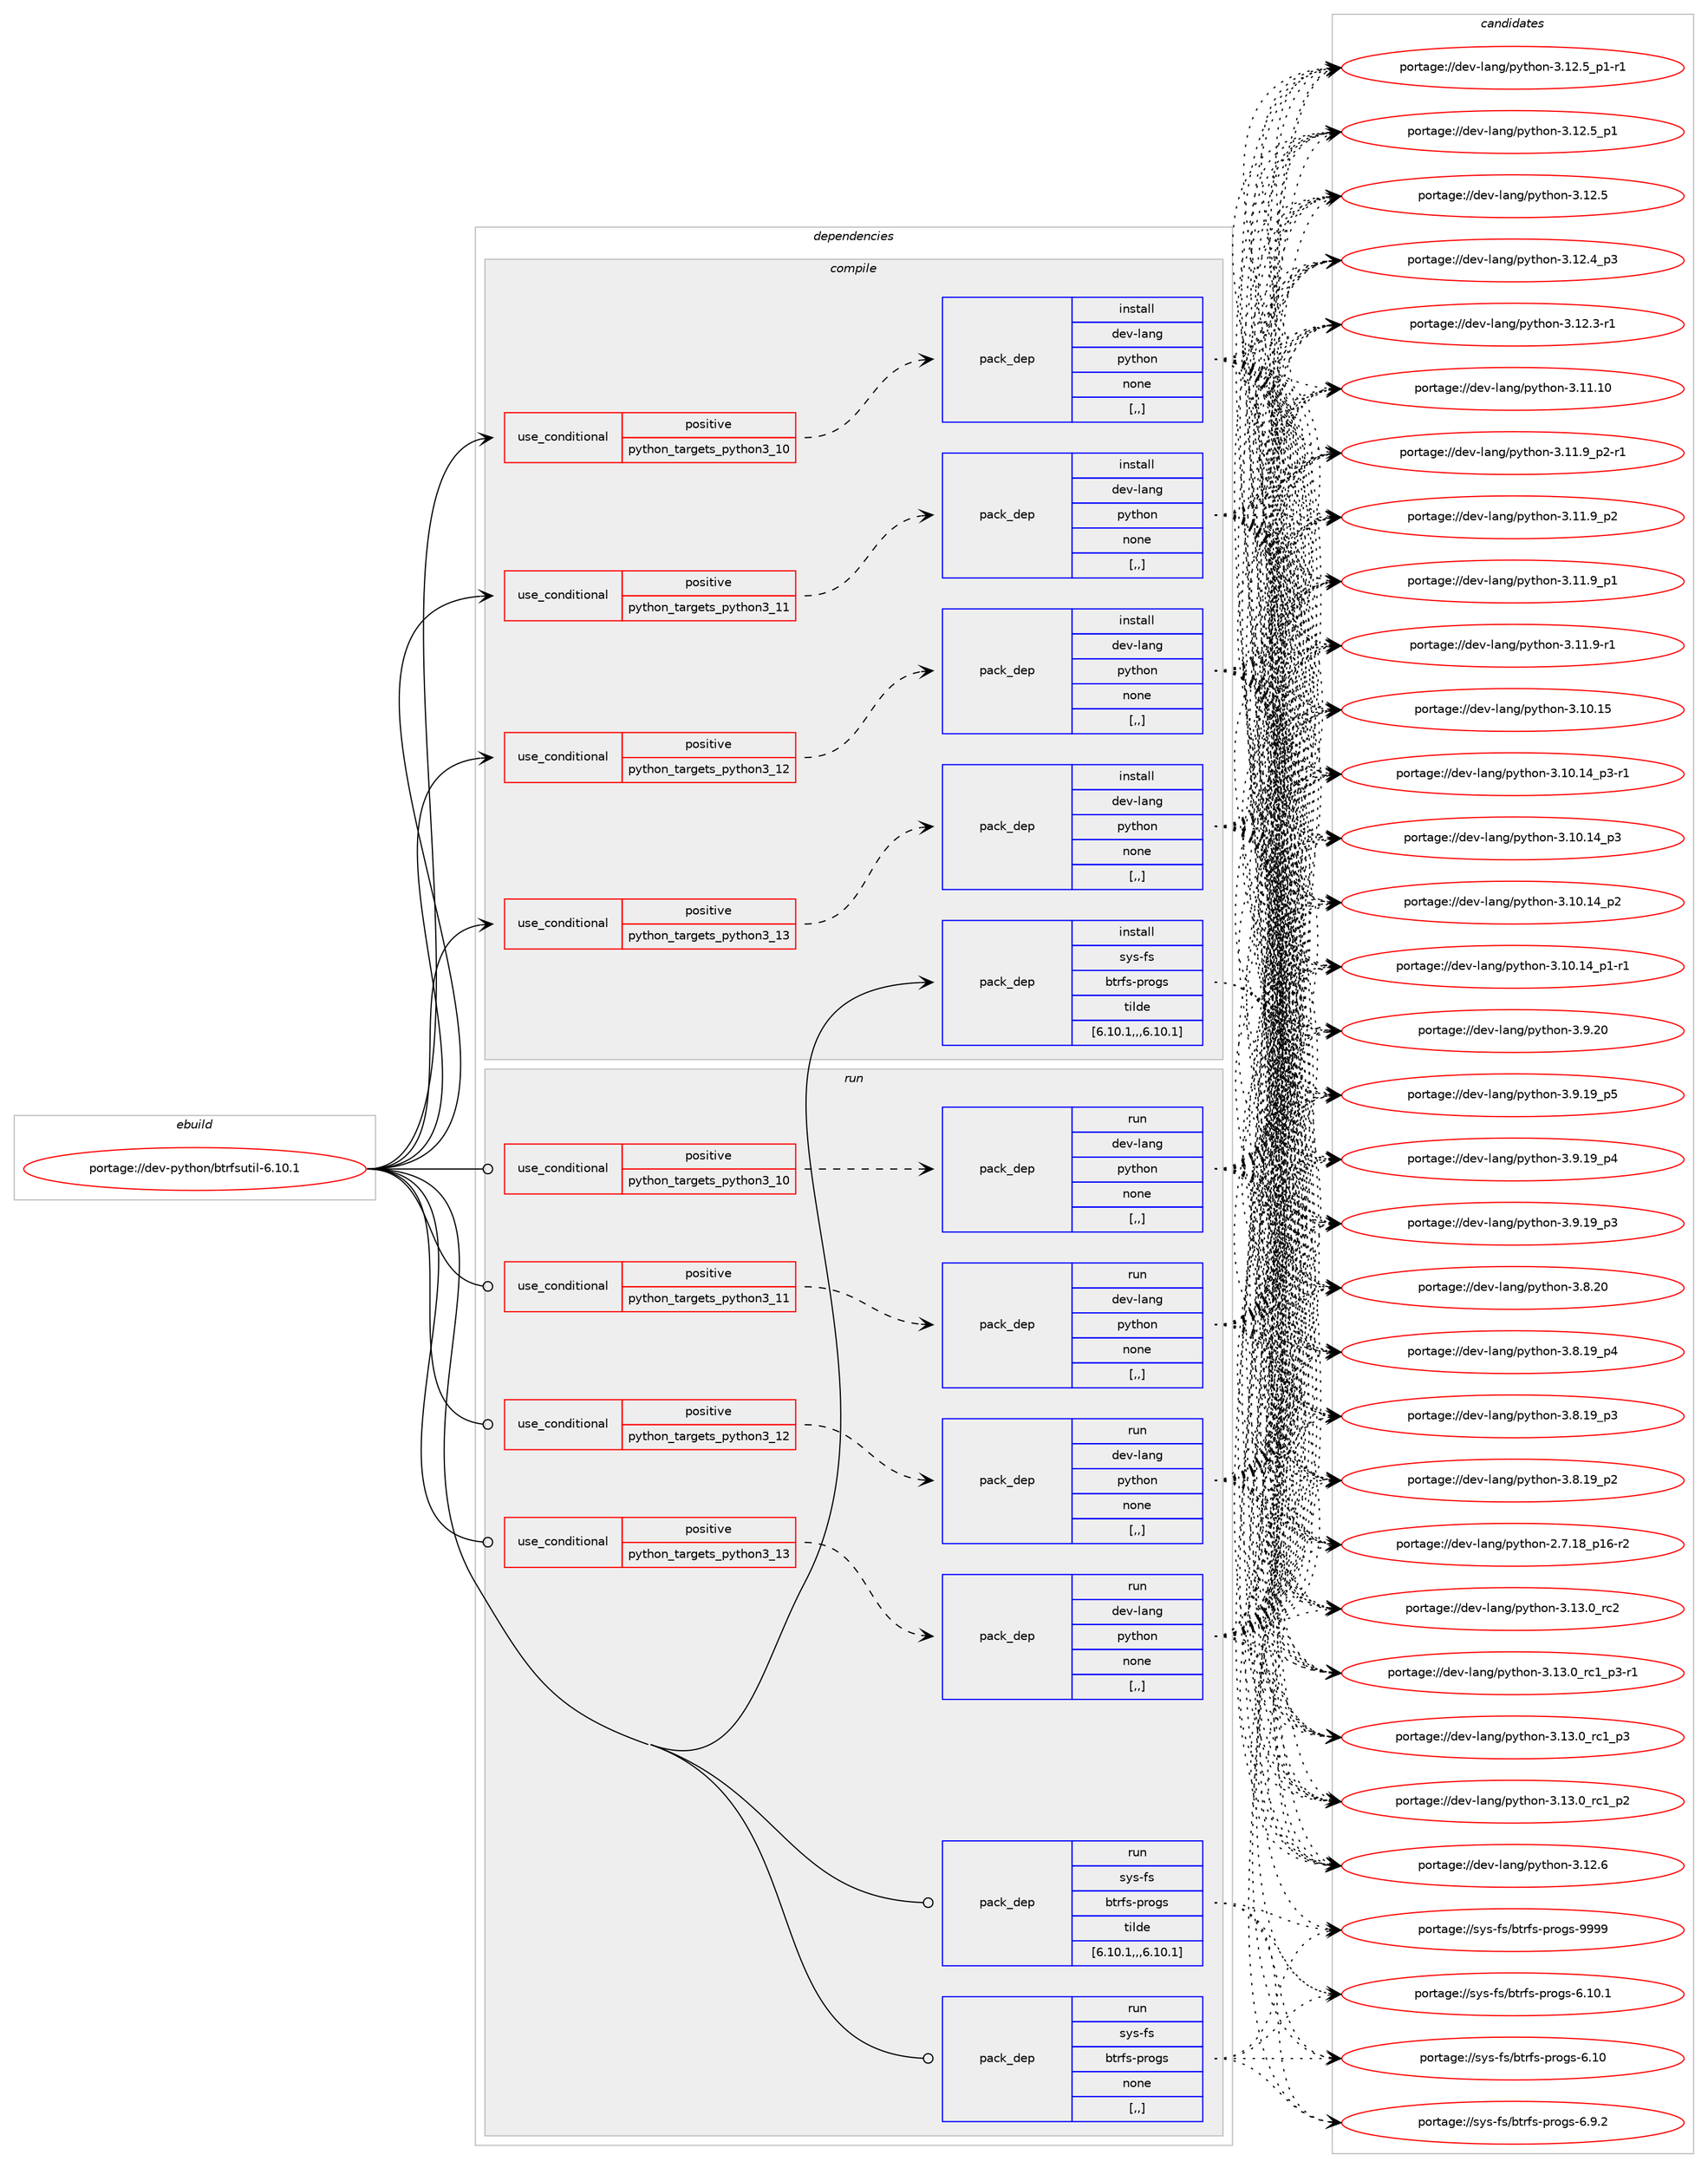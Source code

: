 digraph prolog {

# *************
# Graph options
# *************

newrank=true;
concentrate=true;
compound=true;
graph [rankdir=LR,fontname=Helvetica,fontsize=10,ranksep=1.5];#, ranksep=2.5, nodesep=0.2];
edge  [arrowhead=vee];
node  [fontname=Helvetica,fontsize=10];

# **********
# The ebuild
# **********

subgraph cluster_leftcol {
color=gray;
label=<<i>ebuild</i>>;
id [label="portage://dev-python/btrfsutil-6.10.1", color=red, width=4, href="../dev-python/btrfsutil-6.10.1.svg"];
}

# ****************
# The dependencies
# ****************

subgraph cluster_midcol {
color=gray;
label=<<i>dependencies</i>>;
subgraph cluster_compile {
fillcolor="#eeeeee";
style=filled;
label=<<i>compile</i>>;
subgraph cond161701 {
dependency637378 [label=<<TABLE BORDER="0" CELLBORDER="1" CELLSPACING="0" CELLPADDING="4"><TR><TD ROWSPAN="3" CELLPADDING="10">use_conditional</TD></TR><TR><TD>positive</TD></TR><TR><TD>python_targets_python3_10</TD></TR></TABLE>>, shape=none, color=red];
subgraph pack470860 {
dependency637379 [label=<<TABLE BORDER="0" CELLBORDER="1" CELLSPACING="0" CELLPADDING="4" WIDTH="220"><TR><TD ROWSPAN="6" CELLPADDING="30">pack_dep</TD></TR><TR><TD WIDTH="110">install</TD></TR><TR><TD>dev-lang</TD></TR><TR><TD>python</TD></TR><TR><TD>none</TD></TR><TR><TD>[,,]</TD></TR></TABLE>>, shape=none, color=blue];
}
dependency637378:e -> dependency637379:w [weight=20,style="dashed",arrowhead="vee"];
}
id:e -> dependency637378:w [weight=20,style="solid",arrowhead="vee"];
subgraph cond161702 {
dependency637380 [label=<<TABLE BORDER="0" CELLBORDER="1" CELLSPACING="0" CELLPADDING="4"><TR><TD ROWSPAN="3" CELLPADDING="10">use_conditional</TD></TR><TR><TD>positive</TD></TR><TR><TD>python_targets_python3_11</TD></TR></TABLE>>, shape=none, color=red];
subgraph pack470861 {
dependency637381 [label=<<TABLE BORDER="0" CELLBORDER="1" CELLSPACING="0" CELLPADDING="4" WIDTH="220"><TR><TD ROWSPAN="6" CELLPADDING="30">pack_dep</TD></TR><TR><TD WIDTH="110">install</TD></TR><TR><TD>dev-lang</TD></TR><TR><TD>python</TD></TR><TR><TD>none</TD></TR><TR><TD>[,,]</TD></TR></TABLE>>, shape=none, color=blue];
}
dependency637380:e -> dependency637381:w [weight=20,style="dashed",arrowhead="vee"];
}
id:e -> dependency637380:w [weight=20,style="solid",arrowhead="vee"];
subgraph cond161703 {
dependency637382 [label=<<TABLE BORDER="0" CELLBORDER="1" CELLSPACING="0" CELLPADDING="4"><TR><TD ROWSPAN="3" CELLPADDING="10">use_conditional</TD></TR><TR><TD>positive</TD></TR><TR><TD>python_targets_python3_12</TD></TR></TABLE>>, shape=none, color=red];
subgraph pack470862 {
dependency637383 [label=<<TABLE BORDER="0" CELLBORDER="1" CELLSPACING="0" CELLPADDING="4" WIDTH="220"><TR><TD ROWSPAN="6" CELLPADDING="30">pack_dep</TD></TR><TR><TD WIDTH="110">install</TD></TR><TR><TD>dev-lang</TD></TR><TR><TD>python</TD></TR><TR><TD>none</TD></TR><TR><TD>[,,]</TD></TR></TABLE>>, shape=none, color=blue];
}
dependency637382:e -> dependency637383:w [weight=20,style="dashed",arrowhead="vee"];
}
id:e -> dependency637382:w [weight=20,style="solid",arrowhead="vee"];
subgraph cond161704 {
dependency637384 [label=<<TABLE BORDER="0" CELLBORDER="1" CELLSPACING="0" CELLPADDING="4"><TR><TD ROWSPAN="3" CELLPADDING="10">use_conditional</TD></TR><TR><TD>positive</TD></TR><TR><TD>python_targets_python3_13</TD></TR></TABLE>>, shape=none, color=red];
subgraph pack470863 {
dependency637385 [label=<<TABLE BORDER="0" CELLBORDER="1" CELLSPACING="0" CELLPADDING="4" WIDTH="220"><TR><TD ROWSPAN="6" CELLPADDING="30">pack_dep</TD></TR><TR><TD WIDTH="110">install</TD></TR><TR><TD>dev-lang</TD></TR><TR><TD>python</TD></TR><TR><TD>none</TD></TR><TR><TD>[,,]</TD></TR></TABLE>>, shape=none, color=blue];
}
dependency637384:e -> dependency637385:w [weight=20,style="dashed",arrowhead="vee"];
}
id:e -> dependency637384:w [weight=20,style="solid",arrowhead="vee"];
subgraph pack470864 {
dependency637386 [label=<<TABLE BORDER="0" CELLBORDER="1" CELLSPACING="0" CELLPADDING="4" WIDTH="220"><TR><TD ROWSPAN="6" CELLPADDING="30">pack_dep</TD></TR><TR><TD WIDTH="110">install</TD></TR><TR><TD>sys-fs</TD></TR><TR><TD>btrfs-progs</TD></TR><TR><TD>tilde</TD></TR><TR><TD>[6.10.1,,,6.10.1]</TD></TR></TABLE>>, shape=none, color=blue];
}
id:e -> dependency637386:w [weight=20,style="solid",arrowhead="vee"];
}
subgraph cluster_compileandrun {
fillcolor="#eeeeee";
style=filled;
label=<<i>compile and run</i>>;
}
subgraph cluster_run {
fillcolor="#eeeeee";
style=filled;
label=<<i>run</i>>;
subgraph cond161705 {
dependency637387 [label=<<TABLE BORDER="0" CELLBORDER="1" CELLSPACING="0" CELLPADDING="4"><TR><TD ROWSPAN="3" CELLPADDING="10">use_conditional</TD></TR><TR><TD>positive</TD></TR><TR><TD>python_targets_python3_10</TD></TR></TABLE>>, shape=none, color=red];
subgraph pack470865 {
dependency637388 [label=<<TABLE BORDER="0" CELLBORDER="1" CELLSPACING="0" CELLPADDING="4" WIDTH="220"><TR><TD ROWSPAN="6" CELLPADDING="30">pack_dep</TD></TR><TR><TD WIDTH="110">run</TD></TR><TR><TD>dev-lang</TD></TR><TR><TD>python</TD></TR><TR><TD>none</TD></TR><TR><TD>[,,]</TD></TR></TABLE>>, shape=none, color=blue];
}
dependency637387:e -> dependency637388:w [weight=20,style="dashed",arrowhead="vee"];
}
id:e -> dependency637387:w [weight=20,style="solid",arrowhead="odot"];
subgraph cond161706 {
dependency637389 [label=<<TABLE BORDER="0" CELLBORDER="1" CELLSPACING="0" CELLPADDING="4"><TR><TD ROWSPAN="3" CELLPADDING="10">use_conditional</TD></TR><TR><TD>positive</TD></TR><TR><TD>python_targets_python3_11</TD></TR></TABLE>>, shape=none, color=red];
subgraph pack470866 {
dependency637390 [label=<<TABLE BORDER="0" CELLBORDER="1" CELLSPACING="0" CELLPADDING="4" WIDTH="220"><TR><TD ROWSPAN="6" CELLPADDING="30">pack_dep</TD></TR><TR><TD WIDTH="110">run</TD></TR><TR><TD>dev-lang</TD></TR><TR><TD>python</TD></TR><TR><TD>none</TD></TR><TR><TD>[,,]</TD></TR></TABLE>>, shape=none, color=blue];
}
dependency637389:e -> dependency637390:w [weight=20,style="dashed",arrowhead="vee"];
}
id:e -> dependency637389:w [weight=20,style="solid",arrowhead="odot"];
subgraph cond161707 {
dependency637391 [label=<<TABLE BORDER="0" CELLBORDER="1" CELLSPACING="0" CELLPADDING="4"><TR><TD ROWSPAN="3" CELLPADDING="10">use_conditional</TD></TR><TR><TD>positive</TD></TR><TR><TD>python_targets_python3_12</TD></TR></TABLE>>, shape=none, color=red];
subgraph pack470867 {
dependency637392 [label=<<TABLE BORDER="0" CELLBORDER="1" CELLSPACING="0" CELLPADDING="4" WIDTH="220"><TR><TD ROWSPAN="6" CELLPADDING="30">pack_dep</TD></TR><TR><TD WIDTH="110">run</TD></TR><TR><TD>dev-lang</TD></TR><TR><TD>python</TD></TR><TR><TD>none</TD></TR><TR><TD>[,,]</TD></TR></TABLE>>, shape=none, color=blue];
}
dependency637391:e -> dependency637392:w [weight=20,style="dashed",arrowhead="vee"];
}
id:e -> dependency637391:w [weight=20,style="solid",arrowhead="odot"];
subgraph cond161708 {
dependency637393 [label=<<TABLE BORDER="0" CELLBORDER="1" CELLSPACING="0" CELLPADDING="4"><TR><TD ROWSPAN="3" CELLPADDING="10">use_conditional</TD></TR><TR><TD>positive</TD></TR><TR><TD>python_targets_python3_13</TD></TR></TABLE>>, shape=none, color=red];
subgraph pack470868 {
dependency637394 [label=<<TABLE BORDER="0" CELLBORDER="1" CELLSPACING="0" CELLPADDING="4" WIDTH="220"><TR><TD ROWSPAN="6" CELLPADDING="30">pack_dep</TD></TR><TR><TD WIDTH="110">run</TD></TR><TR><TD>dev-lang</TD></TR><TR><TD>python</TD></TR><TR><TD>none</TD></TR><TR><TD>[,,]</TD></TR></TABLE>>, shape=none, color=blue];
}
dependency637393:e -> dependency637394:w [weight=20,style="dashed",arrowhead="vee"];
}
id:e -> dependency637393:w [weight=20,style="solid",arrowhead="odot"];
subgraph pack470869 {
dependency637395 [label=<<TABLE BORDER="0" CELLBORDER="1" CELLSPACING="0" CELLPADDING="4" WIDTH="220"><TR><TD ROWSPAN="6" CELLPADDING="30">pack_dep</TD></TR><TR><TD WIDTH="110">run</TD></TR><TR><TD>sys-fs</TD></TR><TR><TD>btrfs-progs</TD></TR><TR><TD>tilde</TD></TR><TR><TD>[6.10.1,,,6.10.1]</TD></TR></TABLE>>, shape=none, color=blue];
}
id:e -> dependency637395:w [weight=20,style="solid",arrowhead="odot"];
subgraph pack470870 {
dependency637396 [label=<<TABLE BORDER="0" CELLBORDER="1" CELLSPACING="0" CELLPADDING="4" WIDTH="220"><TR><TD ROWSPAN="6" CELLPADDING="30">pack_dep</TD></TR><TR><TD WIDTH="110">run</TD></TR><TR><TD>sys-fs</TD></TR><TR><TD>btrfs-progs</TD></TR><TR><TD>none</TD></TR><TR><TD>[,,]</TD></TR></TABLE>>, shape=none, color=blue];
}
id:e -> dependency637396:w [weight=20,style="solid",arrowhead="odot"];
}
}

# **************
# The candidates
# **************

subgraph cluster_choices {
rank=same;
color=gray;
label=<<i>candidates</i>>;

subgraph choice470860 {
color=black;
nodesep=1;
choice10010111845108971101034711212111610411111045514649514648951149950 [label="portage://dev-lang/python-3.13.0_rc2", color=red, width=4,href="../dev-lang/python-3.13.0_rc2.svg"];
choice1001011184510897110103471121211161041111104551464951464895114994995112514511449 [label="portage://dev-lang/python-3.13.0_rc1_p3-r1", color=red, width=4,href="../dev-lang/python-3.13.0_rc1_p3-r1.svg"];
choice100101118451089711010347112121116104111110455146495146489511499499511251 [label="portage://dev-lang/python-3.13.0_rc1_p3", color=red, width=4,href="../dev-lang/python-3.13.0_rc1_p3.svg"];
choice100101118451089711010347112121116104111110455146495146489511499499511250 [label="portage://dev-lang/python-3.13.0_rc1_p2", color=red, width=4,href="../dev-lang/python-3.13.0_rc1_p2.svg"];
choice10010111845108971101034711212111610411111045514649504654 [label="portage://dev-lang/python-3.12.6", color=red, width=4,href="../dev-lang/python-3.12.6.svg"];
choice1001011184510897110103471121211161041111104551464950465395112494511449 [label="portage://dev-lang/python-3.12.5_p1-r1", color=red, width=4,href="../dev-lang/python-3.12.5_p1-r1.svg"];
choice100101118451089711010347112121116104111110455146495046539511249 [label="portage://dev-lang/python-3.12.5_p1", color=red, width=4,href="../dev-lang/python-3.12.5_p1.svg"];
choice10010111845108971101034711212111610411111045514649504653 [label="portage://dev-lang/python-3.12.5", color=red, width=4,href="../dev-lang/python-3.12.5.svg"];
choice100101118451089711010347112121116104111110455146495046529511251 [label="portage://dev-lang/python-3.12.4_p3", color=red, width=4,href="../dev-lang/python-3.12.4_p3.svg"];
choice100101118451089711010347112121116104111110455146495046514511449 [label="portage://dev-lang/python-3.12.3-r1", color=red, width=4,href="../dev-lang/python-3.12.3-r1.svg"];
choice1001011184510897110103471121211161041111104551464949464948 [label="portage://dev-lang/python-3.11.10", color=red, width=4,href="../dev-lang/python-3.11.10.svg"];
choice1001011184510897110103471121211161041111104551464949465795112504511449 [label="portage://dev-lang/python-3.11.9_p2-r1", color=red, width=4,href="../dev-lang/python-3.11.9_p2-r1.svg"];
choice100101118451089711010347112121116104111110455146494946579511250 [label="portage://dev-lang/python-3.11.9_p2", color=red, width=4,href="../dev-lang/python-3.11.9_p2.svg"];
choice100101118451089711010347112121116104111110455146494946579511249 [label="portage://dev-lang/python-3.11.9_p1", color=red, width=4,href="../dev-lang/python-3.11.9_p1.svg"];
choice100101118451089711010347112121116104111110455146494946574511449 [label="portage://dev-lang/python-3.11.9-r1", color=red, width=4,href="../dev-lang/python-3.11.9-r1.svg"];
choice1001011184510897110103471121211161041111104551464948464953 [label="portage://dev-lang/python-3.10.15", color=red, width=4,href="../dev-lang/python-3.10.15.svg"];
choice100101118451089711010347112121116104111110455146494846495295112514511449 [label="portage://dev-lang/python-3.10.14_p3-r1", color=red, width=4,href="../dev-lang/python-3.10.14_p3-r1.svg"];
choice10010111845108971101034711212111610411111045514649484649529511251 [label="portage://dev-lang/python-3.10.14_p3", color=red, width=4,href="../dev-lang/python-3.10.14_p3.svg"];
choice10010111845108971101034711212111610411111045514649484649529511250 [label="portage://dev-lang/python-3.10.14_p2", color=red, width=4,href="../dev-lang/python-3.10.14_p2.svg"];
choice100101118451089711010347112121116104111110455146494846495295112494511449 [label="portage://dev-lang/python-3.10.14_p1-r1", color=red, width=4,href="../dev-lang/python-3.10.14_p1-r1.svg"];
choice10010111845108971101034711212111610411111045514657465048 [label="portage://dev-lang/python-3.9.20", color=red, width=4,href="../dev-lang/python-3.9.20.svg"];
choice100101118451089711010347112121116104111110455146574649579511253 [label="portage://dev-lang/python-3.9.19_p5", color=red, width=4,href="../dev-lang/python-3.9.19_p5.svg"];
choice100101118451089711010347112121116104111110455146574649579511252 [label="portage://dev-lang/python-3.9.19_p4", color=red, width=4,href="../dev-lang/python-3.9.19_p4.svg"];
choice100101118451089711010347112121116104111110455146574649579511251 [label="portage://dev-lang/python-3.9.19_p3", color=red, width=4,href="../dev-lang/python-3.9.19_p3.svg"];
choice10010111845108971101034711212111610411111045514656465048 [label="portage://dev-lang/python-3.8.20", color=red, width=4,href="../dev-lang/python-3.8.20.svg"];
choice100101118451089711010347112121116104111110455146564649579511252 [label="portage://dev-lang/python-3.8.19_p4", color=red, width=4,href="../dev-lang/python-3.8.19_p4.svg"];
choice100101118451089711010347112121116104111110455146564649579511251 [label="portage://dev-lang/python-3.8.19_p3", color=red, width=4,href="../dev-lang/python-3.8.19_p3.svg"];
choice100101118451089711010347112121116104111110455146564649579511250 [label="portage://dev-lang/python-3.8.19_p2", color=red, width=4,href="../dev-lang/python-3.8.19_p2.svg"];
choice100101118451089711010347112121116104111110455046554649569511249544511450 [label="portage://dev-lang/python-2.7.18_p16-r2", color=red, width=4,href="../dev-lang/python-2.7.18_p16-r2.svg"];
dependency637379:e -> choice10010111845108971101034711212111610411111045514649514648951149950:w [style=dotted,weight="100"];
dependency637379:e -> choice1001011184510897110103471121211161041111104551464951464895114994995112514511449:w [style=dotted,weight="100"];
dependency637379:e -> choice100101118451089711010347112121116104111110455146495146489511499499511251:w [style=dotted,weight="100"];
dependency637379:e -> choice100101118451089711010347112121116104111110455146495146489511499499511250:w [style=dotted,weight="100"];
dependency637379:e -> choice10010111845108971101034711212111610411111045514649504654:w [style=dotted,weight="100"];
dependency637379:e -> choice1001011184510897110103471121211161041111104551464950465395112494511449:w [style=dotted,weight="100"];
dependency637379:e -> choice100101118451089711010347112121116104111110455146495046539511249:w [style=dotted,weight="100"];
dependency637379:e -> choice10010111845108971101034711212111610411111045514649504653:w [style=dotted,weight="100"];
dependency637379:e -> choice100101118451089711010347112121116104111110455146495046529511251:w [style=dotted,weight="100"];
dependency637379:e -> choice100101118451089711010347112121116104111110455146495046514511449:w [style=dotted,weight="100"];
dependency637379:e -> choice1001011184510897110103471121211161041111104551464949464948:w [style=dotted,weight="100"];
dependency637379:e -> choice1001011184510897110103471121211161041111104551464949465795112504511449:w [style=dotted,weight="100"];
dependency637379:e -> choice100101118451089711010347112121116104111110455146494946579511250:w [style=dotted,weight="100"];
dependency637379:e -> choice100101118451089711010347112121116104111110455146494946579511249:w [style=dotted,weight="100"];
dependency637379:e -> choice100101118451089711010347112121116104111110455146494946574511449:w [style=dotted,weight="100"];
dependency637379:e -> choice1001011184510897110103471121211161041111104551464948464953:w [style=dotted,weight="100"];
dependency637379:e -> choice100101118451089711010347112121116104111110455146494846495295112514511449:w [style=dotted,weight="100"];
dependency637379:e -> choice10010111845108971101034711212111610411111045514649484649529511251:w [style=dotted,weight="100"];
dependency637379:e -> choice10010111845108971101034711212111610411111045514649484649529511250:w [style=dotted,weight="100"];
dependency637379:e -> choice100101118451089711010347112121116104111110455146494846495295112494511449:w [style=dotted,weight="100"];
dependency637379:e -> choice10010111845108971101034711212111610411111045514657465048:w [style=dotted,weight="100"];
dependency637379:e -> choice100101118451089711010347112121116104111110455146574649579511253:w [style=dotted,weight="100"];
dependency637379:e -> choice100101118451089711010347112121116104111110455146574649579511252:w [style=dotted,weight="100"];
dependency637379:e -> choice100101118451089711010347112121116104111110455146574649579511251:w [style=dotted,weight="100"];
dependency637379:e -> choice10010111845108971101034711212111610411111045514656465048:w [style=dotted,weight="100"];
dependency637379:e -> choice100101118451089711010347112121116104111110455146564649579511252:w [style=dotted,weight="100"];
dependency637379:e -> choice100101118451089711010347112121116104111110455146564649579511251:w [style=dotted,weight="100"];
dependency637379:e -> choice100101118451089711010347112121116104111110455146564649579511250:w [style=dotted,weight="100"];
dependency637379:e -> choice100101118451089711010347112121116104111110455046554649569511249544511450:w [style=dotted,weight="100"];
}
subgraph choice470861 {
color=black;
nodesep=1;
choice10010111845108971101034711212111610411111045514649514648951149950 [label="portage://dev-lang/python-3.13.0_rc2", color=red, width=4,href="../dev-lang/python-3.13.0_rc2.svg"];
choice1001011184510897110103471121211161041111104551464951464895114994995112514511449 [label="portage://dev-lang/python-3.13.0_rc1_p3-r1", color=red, width=4,href="../dev-lang/python-3.13.0_rc1_p3-r1.svg"];
choice100101118451089711010347112121116104111110455146495146489511499499511251 [label="portage://dev-lang/python-3.13.0_rc1_p3", color=red, width=4,href="../dev-lang/python-3.13.0_rc1_p3.svg"];
choice100101118451089711010347112121116104111110455146495146489511499499511250 [label="portage://dev-lang/python-3.13.0_rc1_p2", color=red, width=4,href="../dev-lang/python-3.13.0_rc1_p2.svg"];
choice10010111845108971101034711212111610411111045514649504654 [label="portage://dev-lang/python-3.12.6", color=red, width=4,href="../dev-lang/python-3.12.6.svg"];
choice1001011184510897110103471121211161041111104551464950465395112494511449 [label="portage://dev-lang/python-3.12.5_p1-r1", color=red, width=4,href="../dev-lang/python-3.12.5_p1-r1.svg"];
choice100101118451089711010347112121116104111110455146495046539511249 [label="portage://dev-lang/python-3.12.5_p1", color=red, width=4,href="../dev-lang/python-3.12.5_p1.svg"];
choice10010111845108971101034711212111610411111045514649504653 [label="portage://dev-lang/python-3.12.5", color=red, width=4,href="../dev-lang/python-3.12.5.svg"];
choice100101118451089711010347112121116104111110455146495046529511251 [label="portage://dev-lang/python-3.12.4_p3", color=red, width=4,href="../dev-lang/python-3.12.4_p3.svg"];
choice100101118451089711010347112121116104111110455146495046514511449 [label="portage://dev-lang/python-3.12.3-r1", color=red, width=4,href="../dev-lang/python-3.12.3-r1.svg"];
choice1001011184510897110103471121211161041111104551464949464948 [label="portage://dev-lang/python-3.11.10", color=red, width=4,href="../dev-lang/python-3.11.10.svg"];
choice1001011184510897110103471121211161041111104551464949465795112504511449 [label="portage://dev-lang/python-3.11.9_p2-r1", color=red, width=4,href="../dev-lang/python-3.11.9_p2-r1.svg"];
choice100101118451089711010347112121116104111110455146494946579511250 [label="portage://dev-lang/python-3.11.9_p2", color=red, width=4,href="../dev-lang/python-3.11.9_p2.svg"];
choice100101118451089711010347112121116104111110455146494946579511249 [label="portage://dev-lang/python-3.11.9_p1", color=red, width=4,href="../dev-lang/python-3.11.9_p1.svg"];
choice100101118451089711010347112121116104111110455146494946574511449 [label="portage://dev-lang/python-3.11.9-r1", color=red, width=4,href="../dev-lang/python-3.11.9-r1.svg"];
choice1001011184510897110103471121211161041111104551464948464953 [label="portage://dev-lang/python-3.10.15", color=red, width=4,href="../dev-lang/python-3.10.15.svg"];
choice100101118451089711010347112121116104111110455146494846495295112514511449 [label="portage://dev-lang/python-3.10.14_p3-r1", color=red, width=4,href="../dev-lang/python-3.10.14_p3-r1.svg"];
choice10010111845108971101034711212111610411111045514649484649529511251 [label="portage://dev-lang/python-3.10.14_p3", color=red, width=4,href="../dev-lang/python-3.10.14_p3.svg"];
choice10010111845108971101034711212111610411111045514649484649529511250 [label="portage://dev-lang/python-3.10.14_p2", color=red, width=4,href="../dev-lang/python-3.10.14_p2.svg"];
choice100101118451089711010347112121116104111110455146494846495295112494511449 [label="portage://dev-lang/python-3.10.14_p1-r1", color=red, width=4,href="../dev-lang/python-3.10.14_p1-r1.svg"];
choice10010111845108971101034711212111610411111045514657465048 [label="portage://dev-lang/python-3.9.20", color=red, width=4,href="../dev-lang/python-3.9.20.svg"];
choice100101118451089711010347112121116104111110455146574649579511253 [label="portage://dev-lang/python-3.9.19_p5", color=red, width=4,href="../dev-lang/python-3.9.19_p5.svg"];
choice100101118451089711010347112121116104111110455146574649579511252 [label="portage://dev-lang/python-3.9.19_p4", color=red, width=4,href="../dev-lang/python-3.9.19_p4.svg"];
choice100101118451089711010347112121116104111110455146574649579511251 [label="portage://dev-lang/python-3.9.19_p3", color=red, width=4,href="../dev-lang/python-3.9.19_p3.svg"];
choice10010111845108971101034711212111610411111045514656465048 [label="portage://dev-lang/python-3.8.20", color=red, width=4,href="../dev-lang/python-3.8.20.svg"];
choice100101118451089711010347112121116104111110455146564649579511252 [label="portage://dev-lang/python-3.8.19_p4", color=red, width=4,href="../dev-lang/python-3.8.19_p4.svg"];
choice100101118451089711010347112121116104111110455146564649579511251 [label="portage://dev-lang/python-3.8.19_p3", color=red, width=4,href="../dev-lang/python-3.8.19_p3.svg"];
choice100101118451089711010347112121116104111110455146564649579511250 [label="portage://dev-lang/python-3.8.19_p2", color=red, width=4,href="../dev-lang/python-3.8.19_p2.svg"];
choice100101118451089711010347112121116104111110455046554649569511249544511450 [label="portage://dev-lang/python-2.7.18_p16-r2", color=red, width=4,href="../dev-lang/python-2.7.18_p16-r2.svg"];
dependency637381:e -> choice10010111845108971101034711212111610411111045514649514648951149950:w [style=dotted,weight="100"];
dependency637381:e -> choice1001011184510897110103471121211161041111104551464951464895114994995112514511449:w [style=dotted,weight="100"];
dependency637381:e -> choice100101118451089711010347112121116104111110455146495146489511499499511251:w [style=dotted,weight="100"];
dependency637381:e -> choice100101118451089711010347112121116104111110455146495146489511499499511250:w [style=dotted,weight="100"];
dependency637381:e -> choice10010111845108971101034711212111610411111045514649504654:w [style=dotted,weight="100"];
dependency637381:e -> choice1001011184510897110103471121211161041111104551464950465395112494511449:w [style=dotted,weight="100"];
dependency637381:e -> choice100101118451089711010347112121116104111110455146495046539511249:w [style=dotted,weight="100"];
dependency637381:e -> choice10010111845108971101034711212111610411111045514649504653:w [style=dotted,weight="100"];
dependency637381:e -> choice100101118451089711010347112121116104111110455146495046529511251:w [style=dotted,weight="100"];
dependency637381:e -> choice100101118451089711010347112121116104111110455146495046514511449:w [style=dotted,weight="100"];
dependency637381:e -> choice1001011184510897110103471121211161041111104551464949464948:w [style=dotted,weight="100"];
dependency637381:e -> choice1001011184510897110103471121211161041111104551464949465795112504511449:w [style=dotted,weight="100"];
dependency637381:e -> choice100101118451089711010347112121116104111110455146494946579511250:w [style=dotted,weight="100"];
dependency637381:e -> choice100101118451089711010347112121116104111110455146494946579511249:w [style=dotted,weight="100"];
dependency637381:e -> choice100101118451089711010347112121116104111110455146494946574511449:w [style=dotted,weight="100"];
dependency637381:e -> choice1001011184510897110103471121211161041111104551464948464953:w [style=dotted,weight="100"];
dependency637381:e -> choice100101118451089711010347112121116104111110455146494846495295112514511449:w [style=dotted,weight="100"];
dependency637381:e -> choice10010111845108971101034711212111610411111045514649484649529511251:w [style=dotted,weight="100"];
dependency637381:e -> choice10010111845108971101034711212111610411111045514649484649529511250:w [style=dotted,weight="100"];
dependency637381:e -> choice100101118451089711010347112121116104111110455146494846495295112494511449:w [style=dotted,weight="100"];
dependency637381:e -> choice10010111845108971101034711212111610411111045514657465048:w [style=dotted,weight="100"];
dependency637381:e -> choice100101118451089711010347112121116104111110455146574649579511253:w [style=dotted,weight="100"];
dependency637381:e -> choice100101118451089711010347112121116104111110455146574649579511252:w [style=dotted,weight="100"];
dependency637381:e -> choice100101118451089711010347112121116104111110455146574649579511251:w [style=dotted,weight="100"];
dependency637381:e -> choice10010111845108971101034711212111610411111045514656465048:w [style=dotted,weight="100"];
dependency637381:e -> choice100101118451089711010347112121116104111110455146564649579511252:w [style=dotted,weight="100"];
dependency637381:e -> choice100101118451089711010347112121116104111110455146564649579511251:w [style=dotted,weight="100"];
dependency637381:e -> choice100101118451089711010347112121116104111110455146564649579511250:w [style=dotted,weight="100"];
dependency637381:e -> choice100101118451089711010347112121116104111110455046554649569511249544511450:w [style=dotted,weight="100"];
}
subgraph choice470862 {
color=black;
nodesep=1;
choice10010111845108971101034711212111610411111045514649514648951149950 [label="portage://dev-lang/python-3.13.0_rc2", color=red, width=4,href="../dev-lang/python-3.13.0_rc2.svg"];
choice1001011184510897110103471121211161041111104551464951464895114994995112514511449 [label="portage://dev-lang/python-3.13.0_rc1_p3-r1", color=red, width=4,href="../dev-lang/python-3.13.0_rc1_p3-r1.svg"];
choice100101118451089711010347112121116104111110455146495146489511499499511251 [label="portage://dev-lang/python-3.13.0_rc1_p3", color=red, width=4,href="../dev-lang/python-3.13.0_rc1_p3.svg"];
choice100101118451089711010347112121116104111110455146495146489511499499511250 [label="portage://dev-lang/python-3.13.0_rc1_p2", color=red, width=4,href="../dev-lang/python-3.13.0_rc1_p2.svg"];
choice10010111845108971101034711212111610411111045514649504654 [label="portage://dev-lang/python-3.12.6", color=red, width=4,href="../dev-lang/python-3.12.6.svg"];
choice1001011184510897110103471121211161041111104551464950465395112494511449 [label="portage://dev-lang/python-3.12.5_p1-r1", color=red, width=4,href="../dev-lang/python-3.12.5_p1-r1.svg"];
choice100101118451089711010347112121116104111110455146495046539511249 [label="portage://dev-lang/python-3.12.5_p1", color=red, width=4,href="../dev-lang/python-3.12.5_p1.svg"];
choice10010111845108971101034711212111610411111045514649504653 [label="portage://dev-lang/python-3.12.5", color=red, width=4,href="../dev-lang/python-3.12.5.svg"];
choice100101118451089711010347112121116104111110455146495046529511251 [label="portage://dev-lang/python-3.12.4_p3", color=red, width=4,href="../dev-lang/python-3.12.4_p3.svg"];
choice100101118451089711010347112121116104111110455146495046514511449 [label="portage://dev-lang/python-3.12.3-r1", color=red, width=4,href="../dev-lang/python-3.12.3-r1.svg"];
choice1001011184510897110103471121211161041111104551464949464948 [label="portage://dev-lang/python-3.11.10", color=red, width=4,href="../dev-lang/python-3.11.10.svg"];
choice1001011184510897110103471121211161041111104551464949465795112504511449 [label="portage://dev-lang/python-3.11.9_p2-r1", color=red, width=4,href="../dev-lang/python-3.11.9_p2-r1.svg"];
choice100101118451089711010347112121116104111110455146494946579511250 [label="portage://dev-lang/python-3.11.9_p2", color=red, width=4,href="../dev-lang/python-3.11.9_p2.svg"];
choice100101118451089711010347112121116104111110455146494946579511249 [label="portage://dev-lang/python-3.11.9_p1", color=red, width=4,href="../dev-lang/python-3.11.9_p1.svg"];
choice100101118451089711010347112121116104111110455146494946574511449 [label="portage://dev-lang/python-3.11.9-r1", color=red, width=4,href="../dev-lang/python-3.11.9-r1.svg"];
choice1001011184510897110103471121211161041111104551464948464953 [label="portage://dev-lang/python-3.10.15", color=red, width=4,href="../dev-lang/python-3.10.15.svg"];
choice100101118451089711010347112121116104111110455146494846495295112514511449 [label="portage://dev-lang/python-3.10.14_p3-r1", color=red, width=4,href="../dev-lang/python-3.10.14_p3-r1.svg"];
choice10010111845108971101034711212111610411111045514649484649529511251 [label="portage://dev-lang/python-3.10.14_p3", color=red, width=4,href="../dev-lang/python-3.10.14_p3.svg"];
choice10010111845108971101034711212111610411111045514649484649529511250 [label="portage://dev-lang/python-3.10.14_p2", color=red, width=4,href="../dev-lang/python-3.10.14_p2.svg"];
choice100101118451089711010347112121116104111110455146494846495295112494511449 [label="portage://dev-lang/python-3.10.14_p1-r1", color=red, width=4,href="../dev-lang/python-3.10.14_p1-r1.svg"];
choice10010111845108971101034711212111610411111045514657465048 [label="portage://dev-lang/python-3.9.20", color=red, width=4,href="../dev-lang/python-3.9.20.svg"];
choice100101118451089711010347112121116104111110455146574649579511253 [label="portage://dev-lang/python-3.9.19_p5", color=red, width=4,href="../dev-lang/python-3.9.19_p5.svg"];
choice100101118451089711010347112121116104111110455146574649579511252 [label="portage://dev-lang/python-3.9.19_p4", color=red, width=4,href="../dev-lang/python-3.9.19_p4.svg"];
choice100101118451089711010347112121116104111110455146574649579511251 [label="portage://dev-lang/python-3.9.19_p3", color=red, width=4,href="../dev-lang/python-3.9.19_p3.svg"];
choice10010111845108971101034711212111610411111045514656465048 [label="portage://dev-lang/python-3.8.20", color=red, width=4,href="../dev-lang/python-3.8.20.svg"];
choice100101118451089711010347112121116104111110455146564649579511252 [label="portage://dev-lang/python-3.8.19_p4", color=red, width=4,href="../dev-lang/python-3.8.19_p4.svg"];
choice100101118451089711010347112121116104111110455146564649579511251 [label="portage://dev-lang/python-3.8.19_p3", color=red, width=4,href="../dev-lang/python-3.8.19_p3.svg"];
choice100101118451089711010347112121116104111110455146564649579511250 [label="portage://dev-lang/python-3.8.19_p2", color=red, width=4,href="../dev-lang/python-3.8.19_p2.svg"];
choice100101118451089711010347112121116104111110455046554649569511249544511450 [label="portage://dev-lang/python-2.7.18_p16-r2", color=red, width=4,href="../dev-lang/python-2.7.18_p16-r2.svg"];
dependency637383:e -> choice10010111845108971101034711212111610411111045514649514648951149950:w [style=dotted,weight="100"];
dependency637383:e -> choice1001011184510897110103471121211161041111104551464951464895114994995112514511449:w [style=dotted,weight="100"];
dependency637383:e -> choice100101118451089711010347112121116104111110455146495146489511499499511251:w [style=dotted,weight="100"];
dependency637383:e -> choice100101118451089711010347112121116104111110455146495146489511499499511250:w [style=dotted,weight="100"];
dependency637383:e -> choice10010111845108971101034711212111610411111045514649504654:w [style=dotted,weight="100"];
dependency637383:e -> choice1001011184510897110103471121211161041111104551464950465395112494511449:w [style=dotted,weight="100"];
dependency637383:e -> choice100101118451089711010347112121116104111110455146495046539511249:w [style=dotted,weight="100"];
dependency637383:e -> choice10010111845108971101034711212111610411111045514649504653:w [style=dotted,weight="100"];
dependency637383:e -> choice100101118451089711010347112121116104111110455146495046529511251:w [style=dotted,weight="100"];
dependency637383:e -> choice100101118451089711010347112121116104111110455146495046514511449:w [style=dotted,weight="100"];
dependency637383:e -> choice1001011184510897110103471121211161041111104551464949464948:w [style=dotted,weight="100"];
dependency637383:e -> choice1001011184510897110103471121211161041111104551464949465795112504511449:w [style=dotted,weight="100"];
dependency637383:e -> choice100101118451089711010347112121116104111110455146494946579511250:w [style=dotted,weight="100"];
dependency637383:e -> choice100101118451089711010347112121116104111110455146494946579511249:w [style=dotted,weight="100"];
dependency637383:e -> choice100101118451089711010347112121116104111110455146494946574511449:w [style=dotted,weight="100"];
dependency637383:e -> choice1001011184510897110103471121211161041111104551464948464953:w [style=dotted,weight="100"];
dependency637383:e -> choice100101118451089711010347112121116104111110455146494846495295112514511449:w [style=dotted,weight="100"];
dependency637383:e -> choice10010111845108971101034711212111610411111045514649484649529511251:w [style=dotted,weight="100"];
dependency637383:e -> choice10010111845108971101034711212111610411111045514649484649529511250:w [style=dotted,weight="100"];
dependency637383:e -> choice100101118451089711010347112121116104111110455146494846495295112494511449:w [style=dotted,weight="100"];
dependency637383:e -> choice10010111845108971101034711212111610411111045514657465048:w [style=dotted,weight="100"];
dependency637383:e -> choice100101118451089711010347112121116104111110455146574649579511253:w [style=dotted,weight="100"];
dependency637383:e -> choice100101118451089711010347112121116104111110455146574649579511252:w [style=dotted,weight="100"];
dependency637383:e -> choice100101118451089711010347112121116104111110455146574649579511251:w [style=dotted,weight="100"];
dependency637383:e -> choice10010111845108971101034711212111610411111045514656465048:w [style=dotted,weight="100"];
dependency637383:e -> choice100101118451089711010347112121116104111110455146564649579511252:w [style=dotted,weight="100"];
dependency637383:e -> choice100101118451089711010347112121116104111110455146564649579511251:w [style=dotted,weight="100"];
dependency637383:e -> choice100101118451089711010347112121116104111110455146564649579511250:w [style=dotted,weight="100"];
dependency637383:e -> choice100101118451089711010347112121116104111110455046554649569511249544511450:w [style=dotted,weight="100"];
}
subgraph choice470863 {
color=black;
nodesep=1;
choice10010111845108971101034711212111610411111045514649514648951149950 [label="portage://dev-lang/python-3.13.0_rc2", color=red, width=4,href="../dev-lang/python-3.13.0_rc2.svg"];
choice1001011184510897110103471121211161041111104551464951464895114994995112514511449 [label="portage://dev-lang/python-3.13.0_rc1_p3-r1", color=red, width=4,href="../dev-lang/python-3.13.0_rc1_p3-r1.svg"];
choice100101118451089711010347112121116104111110455146495146489511499499511251 [label="portage://dev-lang/python-3.13.0_rc1_p3", color=red, width=4,href="../dev-lang/python-3.13.0_rc1_p3.svg"];
choice100101118451089711010347112121116104111110455146495146489511499499511250 [label="portage://dev-lang/python-3.13.0_rc1_p2", color=red, width=4,href="../dev-lang/python-3.13.0_rc1_p2.svg"];
choice10010111845108971101034711212111610411111045514649504654 [label="portage://dev-lang/python-3.12.6", color=red, width=4,href="../dev-lang/python-3.12.6.svg"];
choice1001011184510897110103471121211161041111104551464950465395112494511449 [label="portage://dev-lang/python-3.12.5_p1-r1", color=red, width=4,href="../dev-lang/python-3.12.5_p1-r1.svg"];
choice100101118451089711010347112121116104111110455146495046539511249 [label="portage://dev-lang/python-3.12.5_p1", color=red, width=4,href="../dev-lang/python-3.12.5_p1.svg"];
choice10010111845108971101034711212111610411111045514649504653 [label="portage://dev-lang/python-3.12.5", color=red, width=4,href="../dev-lang/python-3.12.5.svg"];
choice100101118451089711010347112121116104111110455146495046529511251 [label="portage://dev-lang/python-3.12.4_p3", color=red, width=4,href="../dev-lang/python-3.12.4_p3.svg"];
choice100101118451089711010347112121116104111110455146495046514511449 [label="portage://dev-lang/python-3.12.3-r1", color=red, width=4,href="../dev-lang/python-3.12.3-r1.svg"];
choice1001011184510897110103471121211161041111104551464949464948 [label="portage://dev-lang/python-3.11.10", color=red, width=4,href="../dev-lang/python-3.11.10.svg"];
choice1001011184510897110103471121211161041111104551464949465795112504511449 [label="portage://dev-lang/python-3.11.9_p2-r1", color=red, width=4,href="../dev-lang/python-3.11.9_p2-r1.svg"];
choice100101118451089711010347112121116104111110455146494946579511250 [label="portage://dev-lang/python-3.11.9_p2", color=red, width=4,href="../dev-lang/python-3.11.9_p2.svg"];
choice100101118451089711010347112121116104111110455146494946579511249 [label="portage://dev-lang/python-3.11.9_p1", color=red, width=4,href="../dev-lang/python-3.11.9_p1.svg"];
choice100101118451089711010347112121116104111110455146494946574511449 [label="portage://dev-lang/python-3.11.9-r1", color=red, width=4,href="../dev-lang/python-3.11.9-r1.svg"];
choice1001011184510897110103471121211161041111104551464948464953 [label="portage://dev-lang/python-3.10.15", color=red, width=4,href="../dev-lang/python-3.10.15.svg"];
choice100101118451089711010347112121116104111110455146494846495295112514511449 [label="portage://dev-lang/python-3.10.14_p3-r1", color=red, width=4,href="../dev-lang/python-3.10.14_p3-r1.svg"];
choice10010111845108971101034711212111610411111045514649484649529511251 [label="portage://dev-lang/python-3.10.14_p3", color=red, width=4,href="../dev-lang/python-3.10.14_p3.svg"];
choice10010111845108971101034711212111610411111045514649484649529511250 [label="portage://dev-lang/python-3.10.14_p2", color=red, width=4,href="../dev-lang/python-3.10.14_p2.svg"];
choice100101118451089711010347112121116104111110455146494846495295112494511449 [label="portage://dev-lang/python-3.10.14_p1-r1", color=red, width=4,href="../dev-lang/python-3.10.14_p1-r1.svg"];
choice10010111845108971101034711212111610411111045514657465048 [label="portage://dev-lang/python-3.9.20", color=red, width=4,href="../dev-lang/python-3.9.20.svg"];
choice100101118451089711010347112121116104111110455146574649579511253 [label="portage://dev-lang/python-3.9.19_p5", color=red, width=4,href="../dev-lang/python-3.9.19_p5.svg"];
choice100101118451089711010347112121116104111110455146574649579511252 [label="portage://dev-lang/python-3.9.19_p4", color=red, width=4,href="../dev-lang/python-3.9.19_p4.svg"];
choice100101118451089711010347112121116104111110455146574649579511251 [label="portage://dev-lang/python-3.9.19_p3", color=red, width=4,href="../dev-lang/python-3.9.19_p3.svg"];
choice10010111845108971101034711212111610411111045514656465048 [label="portage://dev-lang/python-3.8.20", color=red, width=4,href="../dev-lang/python-3.8.20.svg"];
choice100101118451089711010347112121116104111110455146564649579511252 [label="portage://dev-lang/python-3.8.19_p4", color=red, width=4,href="../dev-lang/python-3.8.19_p4.svg"];
choice100101118451089711010347112121116104111110455146564649579511251 [label="portage://dev-lang/python-3.8.19_p3", color=red, width=4,href="../dev-lang/python-3.8.19_p3.svg"];
choice100101118451089711010347112121116104111110455146564649579511250 [label="portage://dev-lang/python-3.8.19_p2", color=red, width=4,href="../dev-lang/python-3.8.19_p2.svg"];
choice100101118451089711010347112121116104111110455046554649569511249544511450 [label="portage://dev-lang/python-2.7.18_p16-r2", color=red, width=4,href="../dev-lang/python-2.7.18_p16-r2.svg"];
dependency637385:e -> choice10010111845108971101034711212111610411111045514649514648951149950:w [style=dotted,weight="100"];
dependency637385:e -> choice1001011184510897110103471121211161041111104551464951464895114994995112514511449:w [style=dotted,weight="100"];
dependency637385:e -> choice100101118451089711010347112121116104111110455146495146489511499499511251:w [style=dotted,weight="100"];
dependency637385:e -> choice100101118451089711010347112121116104111110455146495146489511499499511250:w [style=dotted,weight="100"];
dependency637385:e -> choice10010111845108971101034711212111610411111045514649504654:w [style=dotted,weight="100"];
dependency637385:e -> choice1001011184510897110103471121211161041111104551464950465395112494511449:w [style=dotted,weight="100"];
dependency637385:e -> choice100101118451089711010347112121116104111110455146495046539511249:w [style=dotted,weight="100"];
dependency637385:e -> choice10010111845108971101034711212111610411111045514649504653:w [style=dotted,weight="100"];
dependency637385:e -> choice100101118451089711010347112121116104111110455146495046529511251:w [style=dotted,weight="100"];
dependency637385:e -> choice100101118451089711010347112121116104111110455146495046514511449:w [style=dotted,weight="100"];
dependency637385:e -> choice1001011184510897110103471121211161041111104551464949464948:w [style=dotted,weight="100"];
dependency637385:e -> choice1001011184510897110103471121211161041111104551464949465795112504511449:w [style=dotted,weight="100"];
dependency637385:e -> choice100101118451089711010347112121116104111110455146494946579511250:w [style=dotted,weight="100"];
dependency637385:e -> choice100101118451089711010347112121116104111110455146494946579511249:w [style=dotted,weight="100"];
dependency637385:e -> choice100101118451089711010347112121116104111110455146494946574511449:w [style=dotted,weight="100"];
dependency637385:e -> choice1001011184510897110103471121211161041111104551464948464953:w [style=dotted,weight="100"];
dependency637385:e -> choice100101118451089711010347112121116104111110455146494846495295112514511449:w [style=dotted,weight="100"];
dependency637385:e -> choice10010111845108971101034711212111610411111045514649484649529511251:w [style=dotted,weight="100"];
dependency637385:e -> choice10010111845108971101034711212111610411111045514649484649529511250:w [style=dotted,weight="100"];
dependency637385:e -> choice100101118451089711010347112121116104111110455146494846495295112494511449:w [style=dotted,weight="100"];
dependency637385:e -> choice10010111845108971101034711212111610411111045514657465048:w [style=dotted,weight="100"];
dependency637385:e -> choice100101118451089711010347112121116104111110455146574649579511253:w [style=dotted,weight="100"];
dependency637385:e -> choice100101118451089711010347112121116104111110455146574649579511252:w [style=dotted,weight="100"];
dependency637385:e -> choice100101118451089711010347112121116104111110455146574649579511251:w [style=dotted,weight="100"];
dependency637385:e -> choice10010111845108971101034711212111610411111045514656465048:w [style=dotted,weight="100"];
dependency637385:e -> choice100101118451089711010347112121116104111110455146564649579511252:w [style=dotted,weight="100"];
dependency637385:e -> choice100101118451089711010347112121116104111110455146564649579511251:w [style=dotted,weight="100"];
dependency637385:e -> choice100101118451089711010347112121116104111110455146564649579511250:w [style=dotted,weight="100"];
dependency637385:e -> choice100101118451089711010347112121116104111110455046554649569511249544511450:w [style=dotted,weight="100"];
}
subgraph choice470864 {
color=black;
nodesep=1;
choice115121115451021154798116114102115451121141111031154557575757 [label="portage://sys-fs/btrfs-progs-9999", color=red, width=4,href="../sys-fs/btrfs-progs-9999.svg"];
choice1151211154510211547981161141021154511211411110311545544649484649 [label="portage://sys-fs/btrfs-progs-6.10.1", color=red, width=4,href="../sys-fs/btrfs-progs-6.10.1.svg"];
choice115121115451021154798116114102115451121141111031154554464948 [label="portage://sys-fs/btrfs-progs-6.10", color=red, width=4,href="../sys-fs/btrfs-progs-6.10.svg"];
choice11512111545102115479811611410211545112114111103115455446574650 [label="portage://sys-fs/btrfs-progs-6.9.2", color=red, width=4,href="../sys-fs/btrfs-progs-6.9.2.svg"];
dependency637386:e -> choice115121115451021154798116114102115451121141111031154557575757:w [style=dotted,weight="100"];
dependency637386:e -> choice1151211154510211547981161141021154511211411110311545544649484649:w [style=dotted,weight="100"];
dependency637386:e -> choice115121115451021154798116114102115451121141111031154554464948:w [style=dotted,weight="100"];
dependency637386:e -> choice11512111545102115479811611410211545112114111103115455446574650:w [style=dotted,weight="100"];
}
subgraph choice470865 {
color=black;
nodesep=1;
choice10010111845108971101034711212111610411111045514649514648951149950 [label="portage://dev-lang/python-3.13.0_rc2", color=red, width=4,href="../dev-lang/python-3.13.0_rc2.svg"];
choice1001011184510897110103471121211161041111104551464951464895114994995112514511449 [label="portage://dev-lang/python-3.13.0_rc1_p3-r1", color=red, width=4,href="../dev-lang/python-3.13.0_rc1_p3-r1.svg"];
choice100101118451089711010347112121116104111110455146495146489511499499511251 [label="portage://dev-lang/python-3.13.0_rc1_p3", color=red, width=4,href="../dev-lang/python-3.13.0_rc1_p3.svg"];
choice100101118451089711010347112121116104111110455146495146489511499499511250 [label="portage://dev-lang/python-3.13.0_rc1_p2", color=red, width=4,href="../dev-lang/python-3.13.0_rc1_p2.svg"];
choice10010111845108971101034711212111610411111045514649504654 [label="portage://dev-lang/python-3.12.6", color=red, width=4,href="../dev-lang/python-3.12.6.svg"];
choice1001011184510897110103471121211161041111104551464950465395112494511449 [label="portage://dev-lang/python-3.12.5_p1-r1", color=red, width=4,href="../dev-lang/python-3.12.5_p1-r1.svg"];
choice100101118451089711010347112121116104111110455146495046539511249 [label="portage://dev-lang/python-3.12.5_p1", color=red, width=4,href="../dev-lang/python-3.12.5_p1.svg"];
choice10010111845108971101034711212111610411111045514649504653 [label="portage://dev-lang/python-3.12.5", color=red, width=4,href="../dev-lang/python-3.12.5.svg"];
choice100101118451089711010347112121116104111110455146495046529511251 [label="portage://dev-lang/python-3.12.4_p3", color=red, width=4,href="../dev-lang/python-3.12.4_p3.svg"];
choice100101118451089711010347112121116104111110455146495046514511449 [label="portage://dev-lang/python-3.12.3-r1", color=red, width=4,href="../dev-lang/python-3.12.3-r1.svg"];
choice1001011184510897110103471121211161041111104551464949464948 [label="portage://dev-lang/python-3.11.10", color=red, width=4,href="../dev-lang/python-3.11.10.svg"];
choice1001011184510897110103471121211161041111104551464949465795112504511449 [label="portage://dev-lang/python-3.11.9_p2-r1", color=red, width=4,href="../dev-lang/python-3.11.9_p2-r1.svg"];
choice100101118451089711010347112121116104111110455146494946579511250 [label="portage://dev-lang/python-3.11.9_p2", color=red, width=4,href="../dev-lang/python-3.11.9_p2.svg"];
choice100101118451089711010347112121116104111110455146494946579511249 [label="portage://dev-lang/python-3.11.9_p1", color=red, width=4,href="../dev-lang/python-3.11.9_p1.svg"];
choice100101118451089711010347112121116104111110455146494946574511449 [label="portage://dev-lang/python-3.11.9-r1", color=red, width=4,href="../dev-lang/python-3.11.9-r1.svg"];
choice1001011184510897110103471121211161041111104551464948464953 [label="portage://dev-lang/python-3.10.15", color=red, width=4,href="../dev-lang/python-3.10.15.svg"];
choice100101118451089711010347112121116104111110455146494846495295112514511449 [label="portage://dev-lang/python-3.10.14_p3-r1", color=red, width=4,href="../dev-lang/python-3.10.14_p3-r1.svg"];
choice10010111845108971101034711212111610411111045514649484649529511251 [label="portage://dev-lang/python-3.10.14_p3", color=red, width=4,href="../dev-lang/python-3.10.14_p3.svg"];
choice10010111845108971101034711212111610411111045514649484649529511250 [label="portage://dev-lang/python-3.10.14_p2", color=red, width=4,href="../dev-lang/python-3.10.14_p2.svg"];
choice100101118451089711010347112121116104111110455146494846495295112494511449 [label="portage://dev-lang/python-3.10.14_p1-r1", color=red, width=4,href="../dev-lang/python-3.10.14_p1-r1.svg"];
choice10010111845108971101034711212111610411111045514657465048 [label="portage://dev-lang/python-3.9.20", color=red, width=4,href="../dev-lang/python-3.9.20.svg"];
choice100101118451089711010347112121116104111110455146574649579511253 [label="portage://dev-lang/python-3.9.19_p5", color=red, width=4,href="../dev-lang/python-3.9.19_p5.svg"];
choice100101118451089711010347112121116104111110455146574649579511252 [label="portage://dev-lang/python-3.9.19_p4", color=red, width=4,href="../dev-lang/python-3.9.19_p4.svg"];
choice100101118451089711010347112121116104111110455146574649579511251 [label="portage://dev-lang/python-3.9.19_p3", color=red, width=4,href="../dev-lang/python-3.9.19_p3.svg"];
choice10010111845108971101034711212111610411111045514656465048 [label="portage://dev-lang/python-3.8.20", color=red, width=4,href="../dev-lang/python-3.8.20.svg"];
choice100101118451089711010347112121116104111110455146564649579511252 [label="portage://dev-lang/python-3.8.19_p4", color=red, width=4,href="../dev-lang/python-3.8.19_p4.svg"];
choice100101118451089711010347112121116104111110455146564649579511251 [label="portage://dev-lang/python-3.8.19_p3", color=red, width=4,href="../dev-lang/python-3.8.19_p3.svg"];
choice100101118451089711010347112121116104111110455146564649579511250 [label="portage://dev-lang/python-3.8.19_p2", color=red, width=4,href="../dev-lang/python-3.8.19_p2.svg"];
choice100101118451089711010347112121116104111110455046554649569511249544511450 [label="portage://dev-lang/python-2.7.18_p16-r2", color=red, width=4,href="../dev-lang/python-2.7.18_p16-r2.svg"];
dependency637388:e -> choice10010111845108971101034711212111610411111045514649514648951149950:w [style=dotted,weight="100"];
dependency637388:e -> choice1001011184510897110103471121211161041111104551464951464895114994995112514511449:w [style=dotted,weight="100"];
dependency637388:e -> choice100101118451089711010347112121116104111110455146495146489511499499511251:w [style=dotted,weight="100"];
dependency637388:e -> choice100101118451089711010347112121116104111110455146495146489511499499511250:w [style=dotted,weight="100"];
dependency637388:e -> choice10010111845108971101034711212111610411111045514649504654:w [style=dotted,weight="100"];
dependency637388:e -> choice1001011184510897110103471121211161041111104551464950465395112494511449:w [style=dotted,weight="100"];
dependency637388:e -> choice100101118451089711010347112121116104111110455146495046539511249:w [style=dotted,weight="100"];
dependency637388:e -> choice10010111845108971101034711212111610411111045514649504653:w [style=dotted,weight="100"];
dependency637388:e -> choice100101118451089711010347112121116104111110455146495046529511251:w [style=dotted,weight="100"];
dependency637388:e -> choice100101118451089711010347112121116104111110455146495046514511449:w [style=dotted,weight="100"];
dependency637388:e -> choice1001011184510897110103471121211161041111104551464949464948:w [style=dotted,weight="100"];
dependency637388:e -> choice1001011184510897110103471121211161041111104551464949465795112504511449:w [style=dotted,weight="100"];
dependency637388:e -> choice100101118451089711010347112121116104111110455146494946579511250:w [style=dotted,weight="100"];
dependency637388:e -> choice100101118451089711010347112121116104111110455146494946579511249:w [style=dotted,weight="100"];
dependency637388:e -> choice100101118451089711010347112121116104111110455146494946574511449:w [style=dotted,weight="100"];
dependency637388:e -> choice1001011184510897110103471121211161041111104551464948464953:w [style=dotted,weight="100"];
dependency637388:e -> choice100101118451089711010347112121116104111110455146494846495295112514511449:w [style=dotted,weight="100"];
dependency637388:e -> choice10010111845108971101034711212111610411111045514649484649529511251:w [style=dotted,weight="100"];
dependency637388:e -> choice10010111845108971101034711212111610411111045514649484649529511250:w [style=dotted,weight="100"];
dependency637388:e -> choice100101118451089711010347112121116104111110455146494846495295112494511449:w [style=dotted,weight="100"];
dependency637388:e -> choice10010111845108971101034711212111610411111045514657465048:w [style=dotted,weight="100"];
dependency637388:e -> choice100101118451089711010347112121116104111110455146574649579511253:w [style=dotted,weight="100"];
dependency637388:e -> choice100101118451089711010347112121116104111110455146574649579511252:w [style=dotted,weight="100"];
dependency637388:e -> choice100101118451089711010347112121116104111110455146574649579511251:w [style=dotted,weight="100"];
dependency637388:e -> choice10010111845108971101034711212111610411111045514656465048:w [style=dotted,weight="100"];
dependency637388:e -> choice100101118451089711010347112121116104111110455146564649579511252:w [style=dotted,weight="100"];
dependency637388:e -> choice100101118451089711010347112121116104111110455146564649579511251:w [style=dotted,weight="100"];
dependency637388:e -> choice100101118451089711010347112121116104111110455146564649579511250:w [style=dotted,weight="100"];
dependency637388:e -> choice100101118451089711010347112121116104111110455046554649569511249544511450:w [style=dotted,weight="100"];
}
subgraph choice470866 {
color=black;
nodesep=1;
choice10010111845108971101034711212111610411111045514649514648951149950 [label="portage://dev-lang/python-3.13.0_rc2", color=red, width=4,href="../dev-lang/python-3.13.0_rc2.svg"];
choice1001011184510897110103471121211161041111104551464951464895114994995112514511449 [label="portage://dev-lang/python-3.13.0_rc1_p3-r1", color=red, width=4,href="../dev-lang/python-3.13.0_rc1_p3-r1.svg"];
choice100101118451089711010347112121116104111110455146495146489511499499511251 [label="portage://dev-lang/python-3.13.0_rc1_p3", color=red, width=4,href="../dev-lang/python-3.13.0_rc1_p3.svg"];
choice100101118451089711010347112121116104111110455146495146489511499499511250 [label="portage://dev-lang/python-3.13.0_rc1_p2", color=red, width=4,href="../dev-lang/python-3.13.0_rc1_p2.svg"];
choice10010111845108971101034711212111610411111045514649504654 [label="portage://dev-lang/python-3.12.6", color=red, width=4,href="../dev-lang/python-3.12.6.svg"];
choice1001011184510897110103471121211161041111104551464950465395112494511449 [label="portage://dev-lang/python-3.12.5_p1-r1", color=red, width=4,href="../dev-lang/python-3.12.5_p1-r1.svg"];
choice100101118451089711010347112121116104111110455146495046539511249 [label="portage://dev-lang/python-3.12.5_p1", color=red, width=4,href="../dev-lang/python-3.12.5_p1.svg"];
choice10010111845108971101034711212111610411111045514649504653 [label="portage://dev-lang/python-3.12.5", color=red, width=4,href="../dev-lang/python-3.12.5.svg"];
choice100101118451089711010347112121116104111110455146495046529511251 [label="portage://dev-lang/python-3.12.4_p3", color=red, width=4,href="../dev-lang/python-3.12.4_p3.svg"];
choice100101118451089711010347112121116104111110455146495046514511449 [label="portage://dev-lang/python-3.12.3-r1", color=red, width=4,href="../dev-lang/python-3.12.3-r1.svg"];
choice1001011184510897110103471121211161041111104551464949464948 [label="portage://dev-lang/python-3.11.10", color=red, width=4,href="../dev-lang/python-3.11.10.svg"];
choice1001011184510897110103471121211161041111104551464949465795112504511449 [label="portage://dev-lang/python-3.11.9_p2-r1", color=red, width=4,href="../dev-lang/python-3.11.9_p2-r1.svg"];
choice100101118451089711010347112121116104111110455146494946579511250 [label="portage://dev-lang/python-3.11.9_p2", color=red, width=4,href="../dev-lang/python-3.11.9_p2.svg"];
choice100101118451089711010347112121116104111110455146494946579511249 [label="portage://dev-lang/python-3.11.9_p1", color=red, width=4,href="../dev-lang/python-3.11.9_p1.svg"];
choice100101118451089711010347112121116104111110455146494946574511449 [label="portage://dev-lang/python-3.11.9-r1", color=red, width=4,href="../dev-lang/python-3.11.9-r1.svg"];
choice1001011184510897110103471121211161041111104551464948464953 [label="portage://dev-lang/python-3.10.15", color=red, width=4,href="../dev-lang/python-3.10.15.svg"];
choice100101118451089711010347112121116104111110455146494846495295112514511449 [label="portage://dev-lang/python-3.10.14_p3-r1", color=red, width=4,href="../dev-lang/python-3.10.14_p3-r1.svg"];
choice10010111845108971101034711212111610411111045514649484649529511251 [label="portage://dev-lang/python-3.10.14_p3", color=red, width=4,href="../dev-lang/python-3.10.14_p3.svg"];
choice10010111845108971101034711212111610411111045514649484649529511250 [label="portage://dev-lang/python-3.10.14_p2", color=red, width=4,href="../dev-lang/python-3.10.14_p2.svg"];
choice100101118451089711010347112121116104111110455146494846495295112494511449 [label="portage://dev-lang/python-3.10.14_p1-r1", color=red, width=4,href="../dev-lang/python-3.10.14_p1-r1.svg"];
choice10010111845108971101034711212111610411111045514657465048 [label="portage://dev-lang/python-3.9.20", color=red, width=4,href="../dev-lang/python-3.9.20.svg"];
choice100101118451089711010347112121116104111110455146574649579511253 [label="portage://dev-lang/python-3.9.19_p5", color=red, width=4,href="../dev-lang/python-3.9.19_p5.svg"];
choice100101118451089711010347112121116104111110455146574649579511252 [label="portage://dev-lang/python-3.9.19_p4", color=red, width=4,href="../dev-lang/python-3.9.19_p4.svg"];
choice100101118451089711010347112121116104111110455146574649579511251 [label="portage://dev-lang/python-3.9.19_p3", color=red, width=4,href="../dev-lang/python-3.9.19_p3.svg"];
choice10010111845108971101034711212111610411111045514656465048 [label="portage://dev-lang/python-3.8.20", color=red, width=4,href="../dev-lang/python-3.8.20.svg"];
choice100101118451089711010347112121116104111110455146564649579511252 [label="portage://dev-lang/python-3.8.19_p4", color=red, width=4,href="../dev-lang/python-3.8.19_p4.svg"];
choice100101118451089711010347112121116104111110455146564649579511251 [label="portage://dev-lang/python-3.8.19_p3", color=red, width=4,href="../dev-lang/python-3.8.19_p3.svg"];
choice100101118451089711010347112121116104111110455146564649579511250 [label="portage://dev-lang/python-3.8.19_p2", color=red, width=4,href="../dev-lang/python-3.8.19_p2.svg"];
choice100101118451089711010347112121116104111110455046554649569511249544511450 [label="portage://dev-lang/python-2.7.18_p16-r2", color=red, width=4,href="../dev-lang/python-2.7.18_p16-r2.svg"];
dependency637390:e -> choice10010111845108971101034711212111610411111045514649514648951149950:w [style=dotted,weight="100"];
dependency637390:e -> choice1001011184510897110103471121211161041111104551464951464895114994995112514511449:w [style=dotted,weight="100"];
dependency637390:e -> choice100101118451089711010347112121116104111110455146495146489511499499511251:w [style=dotted,weight="100"];
dependency637390:e -> choice100101118451089711010347112121116104111110455146495146489511499499511250:w [style=dotted,weight="100"];
dependency637390:e -> choice10010111845108971101034711212111610411111045514649504654:w [style=dotted,weight="100"];
dependency637390:e -> choice1001011184510897110103471121211161041111104551464950465395112494511449:w [style=dotted,weight="100"];
dependency637390:e -> choice100101118451089711010347112121116104111110455146495046539511249:w [style=dotted,weight="100"];
dependency637390:e -> choice10010111845108971101034711212111610411111045514649504653:w [style=dotted,weight="100"];
dependency637390:e -> choice100101118451089711010347112121116104111110455146495046529511251:w [style=dotted,weight="100"];
dependency637390:e -> choice100101118451089711010347112121116104111110455146495046514511449:w [style=dotted,weight="100"];
dependency637390:e -> choice1001011184510897110103471121211161041111104551464949464948:w [style=dotted,weight="100"];
dependency637390:e -> choice1001011184510897110103471121211161041111104551464949465795112504511449:w [style=dotted,weight="100"];
dependency637390:e -> choice100101118451089711010347112121116104111110455146494946579511250:w [style=dotted,weight="100"];
dependency637390:e -> choice100101118451089711010347112121116104111110455146494946579511249:w [style=dotted,weight="100"];
dependency637390:e -> choice100101118451089711010347112121116104111110455146494946574511449:w [style=dotted,weight="100"];
dependency637390:e -> choice1001011184510897110103471121211161041111104551464948464953:w [style=dotted,weight="100"];
dependency637390:e -> choice100101118451089711010347112121116104111110455146494846495295112514511449:w [style=dotted,weight="100"];
dependency637390:e -> choice10010111845108971101034711212111610411111045514649484649529511251:w [style=dotted,weight="100"];
dependency637390:e -> choice10010111845108971101034711212111610411111045514649484649529511250:w [style=dotted,weight="100"];
dependency637390:e -> choice100101118451089711010347112121116104111110455146494846495295112494511449:w [style=dotted,weight="100"];
dependency637390:e -> choice10010111845108971101034711212111610411111045514657465048:w [style=dotted,weight="100"];
dependency637390:e -> choice100101118451089711010347112121116104111110455146574649579511253:w [style=dotted,weight="100"];
dependency637390:e -> choice100101118451089711010347112121116104111110455146574649579511252:w [style=dotted,weight="100"];
dependency637390:e -> choice100101118451089711010347112121116104111110455146574649579511251:w [style=dotted,weight="100"];
dependency637390:e -> choice10010111845108971101034711212111610411111045514656465048:w [style=dotted,weight="100"];
dependency637390:e -> choice100101118451089711010347112121116104111110455146564649579511252:w [style=dotted,weight="100"];
dependency637390:e -> choice100101118451089711010347112121116104111110455146564649579511251:w [style=dotted,weight="100"];
dependency637390:e -> choice100101118451089711010347112121116104111110455146564649579511250:w [style=dotted,weight="100"];
dependency637390:e -> choice100101118451089711010347112121116104111110455046554649569511249544511450:w [style=dotted,weight="100"];
}
subgraph choice470867 {
color=black;
nodesep=1;
choice10010111845108971101034711212111610411111045514649514648951149950 [label="portage://dev-lang/python-3.13.0_rc2", color=red, width=4,href="../dev-lang/python-3.13.0_rc2.svg"];
choice1001011184510897110103471121211161041111104551464951464895114994995112514511449 [label="portage://dev-lang/python-3.13.0_rc1_p3-r1", color=red, width=4,href="../dev-lang/python-3.13.0_rc1_p3-r1.svg"];
choice100101118451089711010347112121116104111110455146495146489511499499511251 [label="portage://dev-lang/python-3.13.0_rc1_p3", color=red, width=4,href="../dev-lang/python-3.13.0_rc1_p3.svg"];
choice100101118451089711010347112121116104111110455146495146489511499499511250 [label="portage://dev-lang/python-3.13.0_rc1_p2", color=red, width=4,href="../dev-lang/python-3.13.0_rc1_p2.svg"];
choice10010111845108971101034711212111610411111045514649504654 [label="portage://dev-lang/python-3.12.6", color=red, width=4,href="../dev-lang/python-3.12.6.svg"];
choice1001011184510897110103471121211161041111104551464950465395112494511449 [label="portage://dev-lang/python-3.12.5_p1-r1", color=red, width=4,href="../dev-lang/python-3.12.5_p1-r1.svg"];
choice100101118451089711010347112121116104111110455146495046539511249 [label="portage://dev-lang/python-3.12.5_p1", color=red, width=4,href="../dev-lang/python-3.12.5_p1.svg"];
choice10010111845108971101034711212111610411111045514649504653 [label="portage://dev-lang/python-3.12.5", color=red, width=4,href="../dev-lang/python-3.12.5.svg"];
choice100101118451089711010347112121116104111110455146495046529511251 [label="portage://dev-lang/python-3.12.4_p3", color=red, width=4,href="../dev-lang/python-3.12.4_p3.svg"];
choice100101118451089711010347112121116104111110455146495046514511449 [label="portage://dev-lang/python-3.12.3-r1", color=red, width=4,href="../dev-lang/python-3.12.3-r1.svg"];
choice1001011184510897110103471121211161041111104551464949464948 [label="portage://dev-lang/python-3.11.10", color=red, width=4,href="../dev-lang/python-3.11.10.svg"];
choice1001011184510897110103471121211161041111104551464949465795112504511449 [label="portage://dev-lang/python-3.11.9_p2-r1", color=red, width=4,href="../dev-lang/python-3.11.9_p2-r1.svg"];
choice100101118451089711010347112121116104111110455146494946579511250 [label="portage://dev-lang/python-3.11.9_p2", color=red, width=4,href="../dev-lang/python-3.11.9_p2.svg"];
choice100101118451089711010347112121116104111110455146494946579511249 [label="portage://dev-lang/python-3.11.9_p1", color=red, width=4,href="../dev-lang/python-3.11.9_p1.svg"];
choice100101118451089711010347112121116104111110455146494946574511449 [label="portage://dev-lang/python-3.11.9-r1", color=red, width=4,href="../dev-lang/python-3.11.9-r1.svg"];
choice1001011184510897110103471121211161041111104551464948464953 [label="portage://dev-lang/python-3.10.15", color=red, width=4,href="../dev-lang/python-3.10.15.svg"];
choice100101118451089711010347112121116104111110455146494846495295112514511449 [label="portage://dev-lang/python-3.10.14_p3-r1", color=red, width=4,href="../dev-lang/python-3.10.14_p3-r1.svg"];
choice10010111845108971101034711212111610411111045514649484649529511251 [label="portage://dev-lang/python-3.10.14_p3", color=red, width=4,href="../dev-lang/python-3.10.14_p3.svg"];
choice10010111845108971101034711212111610411111045514649484649529511250 [label="portage://dev-lang/python-3.10.14_p2", color=red, width=4,href="../dev-lang/python-3.10.14_p2.svg"];
choice100101118451089711010347112121116104111110455146494846495295112494511449 [label="portage://dev-lang/python-3.10.14_p1-r1", color=red, width=4,href="../dev-lang/python-3.10.14_p1-r1.svg"];
choice10010111845108971101034711212111610411111045514657465048 [label="portage://dev-lang/python-3.9.20", color=red, width=4,href="../dev-lang/python-3.9.20.svg"];
choice100101118451089711010347112121116104111110455146574649579511253 [label="portage://dev-lang/python-3.9.19_p5", color=red, width=4,href="../dev-lang/python-3.9.19_p5.svg"];
choice100101118451089711010347112121116104111110455146574649579511252 [label="portage://dev-lang/python-3.9.19_p4", color=red, width=4,href="../dev-lang/python-3.9.19_p4.svg"];
choice100101118451089711010347112121116104111110455146574649579511251 [label="portage://dev-lang/python-3.9.19_p3", color=red, width=4,href="../dev-lang/python-3.9.19_p3.svg"];
choice10010111845108971101034711212111610411111045514656465048 [label="portage://dev-lang/python-3.8.20", color=red, width=4,href="../dev-lang/python-3.8.20.svg"];
choice100101118451089711010347112121116104111110455146564649579511252 [label="portage://dev-lang/python-3.8.19_p4", color=red, width=4,href="../dev-lang/python-3.8.19_p4.svg"];
choice100101118451089711010347112121116104111110455146564649579511251 [label="portage://dev-lang/python-3.8.19_p3", color=red, width=4,href="../dev-lang/python-3.8.19_p3.svg"];
choice100101118451089711010347112121116104111110455146564649579511250 [label="portage://dev-lang/python-3.8.19_p2", color=red, width=4,href="../dev-lang/python-3.8.19_p2.svg"];
choice100101118451089711010347112121116104111110455046554649569511249544511450 [label="portage://dev-lang/python-2.7.18_p16-r2", color=red, width=4,href="../dev-lang/python-2.7.18_p16-r2.svg"];
dependency637392:e -> choice10010111845108971101034711212111610411111045514649514648951149950:w [style=dotted,weight="100"];
dependency637392:e -> choice1001011184510897110103471121211161041111104551464951464895114994995112514511449:w [style=dotted,weight="100"];
dependency637392:e -> choice100101118451089711010347112121116104111110455146495146489511499499511251:w [style=dotted,weight="100"];
dependency637392:e -> choice100101118451089711010347112121116104111110455146495146489511499499511250:w [style=dotted,weight="100"];
dependency637392:e -> choice10010111845108971101034711212111610411111045514649504654:w [style=dotted,weight="100"];
dependency637392:e -> choice1001011184510897110103471121211161041111104551464950465395112494511449:w [style=dotted,weight="100"];
dependency637392:e -> choice100101118451089711010347112121116104111110455146495046539511249:w [style=dotted,weight="100"];
dependency637392:e -> choice10010111845108971101034711212111610411111045514649504653:w [style=dotted,weight="100"];
dependency637392:e -> choice100101118451089711010347112121116104111110455146495046529511251:w [style=dotted,weight="100"];
dependency637392:e -> choice100101118451089711010347112121116104111110455146495046514511449:w [style=dotted,weight="100"];
dependency637392:e -> choice1001011184510897110103471121211161041111104551464949464948:w [style=dotted,weight="100"];
dependency637392:e -> choice1001011184510897110103471121211161041111104551464949465795112504511449:w [style=dotted,weight="100"];
dependency637392:e -> choice100101118451089711010347112121116104111110455146494946579511250:w [style=dotted,weight="100"];
dependency637392:e -> choice100101118451089711010347112121116104111110455146494946579511249:w [style=dotted,weight="100"];
dependency637392:e -> choice100101118451089711010347112121116104111110455146494946574511449:w [style=dotted,weight="100"];
dependency637392:e -> choice1001011184510897110103471121211161041111104551464948464953:w [style=dotted,weight="100"];
dependency637392:e -> choice100101118451089711010347112121116104111110455146494846495295112514511449:w [style=dotted,weight="100"];
dependency637392:e -> choice10010111845108971101034711212111610411111045514649484649529511251:w [style=dotted,weight="100"];
dependency637392:e -> choice10010111845108971101034711212111610411111045514649484649529511250:w [style=dotted,weight="100"];
dependency637392:e -> choice100101118451089711010347112121116104111110455146494846495295112494511449:w [style=dotted,weight="100"];
dependency637392:e -> choice10010111845108971101034711212111610411111045514657465048:w [style=dotted,weight="100"];
dependency637392:e -> choice100101118451089711010347112121116104111110455146574649579511253:w [style=dotted,weight="100"];
dependency637392:e -> choice100101118451089711010347112121116104111110455146574649579511252:w [style=dotted,weight="100"];
dependency637392:e -> choice100101118451089711010347112121116104111110455146574649579511251:w [style=dotted,weight="100"];
dependency637392:e -> choice10010111845108971101034711212111610411111045514656465048:w [style=dotted,weight="100"];
dependency637392:e -> choice100101118451089711010347112121116104111110455146564649579511252:w [style=dotted,weight="100"];
dependency637392:e -> choice100101118451089711010347112121116104111110455146564649579511251:w [style=dotted,weight="100"];
dependency637392:e -> choice100101118451089711010347112121116104111110455146564649579511250:w [style=dotted,weight="100"];
dependency637392:e -> choice100101118451089711010347112121116104111110455046554649569511249544511450:w [style=dotted,weight="100"];
}
subgraph choice470868 {
color=black;
nodesep=1;
choice10010111845108971101034711212111610411111045514649514648951149950 [label="portage://dev-lang/python-3.13.0_rc2", color=red, width=4,href="../dev-lang/python-3.13.0_rc2.svg"];
choice1001011184510897110103471121211161041111104551464951464895114994995112514511449 [label="portage://dev-lang/python-3.13.0_rc1_p3-r1", color=red, width=4,href="../dev-lang/python-3.13.0_rc1_p3-r1.svg"];
choice100101118451089711010347112121116104111110455146495146489511499499511251 [label="portage://dev-lang/python-3.13.0_rc1_p3", color=red, width=4,href="../dev-lang/python-3.13.0_rc1_p3.svg"];
choice100101118451089711010347112121116104111110455146495146489511499499511250 [label="portage://dev-lang/python-3.13.0_rc1_p2", color=red, width=4,href="../dev-lang/python-3.13.0_rc1_p2.svg"];
choice10010111845108971101034711212111610411111045514649504654 [label="portage://dev-lang/python-3.12.6", color=red, width=4,href="../dev-lang/python-3.12.6.svg"];
choice1001011184510897110103471121211161041111104551464950465395112494511449 [label="portage://dev-lang/python-3.12.5_p1-r1", color=red, width=4,href="../dev-lang/python-3.12.5_p1-r1.svg"];
choice100101118451089711010347112121116104111110455146495046539511249 [label="portage://dev-lang/python-3.12.5_p1", color=red, width=4,href="../dev-lang/python-3.12.5_p1.svg"];
choice10010111845108971101034711212111610411111045514649504653 [label="portage://dev-lang/python-3.12.5", color=red, width=4,href="../dev-lang/python-3.12.5.svg"];
choice100101118451089711010347112121116104111110455146495046529511251 [label="portage://dev-lang/python-3.12.4_p3", color=red, width=4,href="../dev-lang/python-3.12.4_p3.svg"];
choice100101118451089711010347112121116104111110455146495046514511449 [label="portage://dev-lang/python-3.12.3-r1", color=red, width=4,href="../dev-lang/python-3.12.3-r1.svg"];
choice1001011184510897110103471121211161041111104551464949464948 [label="portage://dev-lang/python-3.11.10", color=red, width=4,href="../dev-lang/python-3.11.10.svg"];
choice1001011184510897110103471121211161041111104551464949465795112504511449 [label="portage://dev-lang/python-3.11.9_p2-r1", color=red, width=4,href="../dev-lang/python-3.11.9_p2-r1.svg"];
choice100101118451089711010347112121116104111110455146494946579511250 [label="portage://dev-lang/python-3.11.9_p2", color=red, width=4,href="../dev-lang/python-3.11.9_p2.svg"];
choice100101118451089711010347112121116104111110455146494946579511249 [label="portage://dev-lang/python-3.11.9_p1", color=red, width=4,href="../dev-lang/python-3.11.9_p1.svg"];
choice100101118451089711010347112121116104111110455146494946574511449 [label="portage://dev-lang/python-3.11.9-r1", color=red, width=4,href="../dev-lang/python-3.11.9-r1.svg"];
choice1001011184510897110103471121211161041111104551464948464953 [label="portage://dev-lang/python-3.10.15", color=red, width=4,href="../dev-lang/python-3.10.15.svg"];
choice100101118451089711010347112121116104111110455146494846495295112514511449 [label="portage://dev-lang/python-3.10.14_p3-r1", color=red, width=4,href="../dev-lang/python-3.10.14_p3-r1.svg"];
choice10010111845108971101034711212111610411111045514649484649529511251 [label="portage://dev-lang/python-3.10.14_p3", color=red, width=4,href="../dev-lang/python-3.10.14_p3.svg"];
choice10010111845108971101034711212111610411111045514649484649529511250 [label="portage://dev-lang/python-3.10.14_p2", color=red, width=4,href="../dev-lang/python-3.10.14_p2.svg"];
choice100101118451089711010347112121116104111110455146494846495295112494511449 [label="portage://dev-lang/python-3.10.14_p1-r1", color=red, width=4,href="../dev-lang/python-3.10.14_p1-r1.svg"];
choice10010111845108971101034711212111610411111045514657465048 [label="portage://dev-lang/python-3.9.20", color=red, width=4,href="../dev-lang/python-3.9.20.svg"];
choice100101118451089711010347112121116104111110455146574649579511253 [label="portage://dev-lang/python-3.9.19_p5", color=red, width=4,href="../dev-lang/python-3.9.19_p5.svg"];
choice100101118451089711010347112121116104111110455146574649579511252 [label="portage://dev-lang/python-3.9.19_p4", color=red, width=4,href="../dev-lang/python-3.9.19_p4.svg"];
choice100101118451089711010347112121116104111110455146574649579511251 [label="portage://dev-lang/python-3.9.19_p3", color=red, width=4,href="../dev-lang/python-3.9.19_p3.svg"];
choice10010111845108971101034711212111610411111045514656465048 [label="portage://dev-lang/python-3.8.20", color=red, width=4,href="../dev-lang/python-3.8.20.svg"];
choice100101118451089711010347112121116104111110455146564649579511252 [label="portage://dev-lang/python-3.8.19_p4", color=red, width=4,href="../dev-lang/python-3.8.19_p4.svg"];
choice100101118451089711010347112121116104111110455146564649579511251 [label="portage://dev-lang/python-3.8.19_p3", color=red, width=4,href="../dev-lang/python-3.8.19_p3.svg"];
choice100101118451089711010347112121116104111110455146564649579511250 [label="portage://dev-lang/python-3.8.19_p2", color=red, width=4,href="../dev-lang/python-3.8.19_p2.svg"];
choice100101118451089711010347112121116104111110455046554649569511249544511450 [label="portage://dev-lang/python-2.7.18_p16-r2", color=red, width=4,href="../dev-lang/python-2.7.18_p16-r2.svg"];
dependency637394:e -> choice10010111845108971101034711212111610411111045514649514648951149950:w [style=dotted,weight="100"];
dependency637394:e -> choice1001011184510897110103471121211161041111104551464951464895114994995112514511449:w [style=dotted,weight="100"];
dependency637394:e -> choice100101118451089711010347112121116104111110455146495146489511499499511251:w [style=dotted,weight="100"];
dependency637394:e -> choice100101118451089711010347112121116104111110455146495146489511499499511250:w [style=dotted,weight="100"];
dependency637394:e -> choice10010111845108971101034711212111610411111045514649504654:w [style=dotted,weight="100"];
dependency637394:e -> choice1001011184510897110103471121211161041111104551464950465395112494511449:w [style=dotted,weight="100"];
dependency637394:e -> choice100101118451089711010347112121116104111110455146495046539511249:w [style=dotted,weight="100"];
dependency637394:e -> choice10010111845108971101034711212111610411111045514649504653:w [style=dotted,weight="100"];
dependency637394:e -> choice100101118451089711010347112121116104111110455146495046529511251:w [style=dotted,weight="100"];
dependency637394:e -> choice100101118451089711010347112121116104111110455146495046514511449:w [style=dotted,weight="100"];
dependency637394:e -> choice1001011184510897110103471121211161041111104551464949464948:w [style=dotted,weight="100"];
dependency637394:e -> choice1001011184510897110103471121211161041111104551464949465795112504511449:w [style=dotted,weight="100"];
dependency637394:e -> choice100101118451089711010347112121116104111110455146494946579511250:w [style=dotted,weight="100"];
dependency637394:e -> choice100101118451089711010347112121116104111110455146494946579511249:w [style=dotted,weight="100"];
dependency637394:e -> choice100101118451089711010347112121116104111110455146494946574511449:w [style=dotted,weight="100"];
dependency637394:e -> choice1001011184510897110103471121211161041111104551464948464953:w [style=dotted,weight="100"];
dependency637394:e -> choice100101118451089711010347112121116104111110455146494846495295112514511449:w [style=dotted,weight="100"];
dependency637394:e -> choice10010111845108971101034711212111610411111045514649484649529511251:w [style=dotted,weight="100"];
dependency637394:e -> choice10010111845108971101034711212111610411111045514649484649529511250:w [style=dotted,weight="100"];
dependency637394:e -> choice100101118451089711010347112121116104111110455146494846495295112494511449:w [style=dotted,weight="100"];
dependency637394:e -> choice10010111845108971101034711212111610411111045514657465048:w [style=dotted,weight="100"];
dependency637394:e -> choice100101118451089711010347112121116104111110455146574649579511253:w [style=dotted,weight="100"];
dependency637394:e -> choice100101118451089711010347112121116104111110455146574649579511252:w [style=dotted,weight="100"];
dependency637394:e -> choice100101118451089711010347112121116104111110455146574649579511251:w [style=dotted,weight="100"];
dependency637394:e -> choice10010111845108971101034711212111610411111045514656465048:w [style=dotted,weight="100"];
dependency637394:e -> choice100101118451089711010347112121116104111110455146564649579511252:w [style=dotted,weight="100"];
dependency637394:e -> choice100101118451089711010347112121116104111110455146564649579511251:w [style=dotted,weight="100"];
dependency637394:e -> choice100101118451089711010347112121116104111110455146564649579511250:w [style=dotted,weight="100"];
dependency637394:e -> choice100101118451089711010347112121116104111110455046554649569511249544511450:w [style=dotted,weight="100"];
}
subgraph choice470869 {
color=black;
nodesep=1;
choice115121115451021154798116114102115451121141111031154557575757 [label="portage://sys-fs/btrfs-progs-9999", color=red, width=4,href="../sys-fs/btrfs-progs-9999.svg"];
choice1151211154510211547981161141021154511211411110311545544649484649 [label="portage://sys-fs/btrfs-progs-6.10.1", color=red, width=4,href="../sys-fs/btrfs-progs-6.10.1.svg"];
choice115121115451021154798116114102115451121141111031154554464948 [label="portage://sys-fs/btrfs-progs-6.10", color=red, width=4,href="../sys-fs/btrfs-progs-6.10.svg"];
choice11512111545102115479811611410211545112114111103115455446574650 [label="portage://sys-fs/btrfs-progs-6.9.2", color=red, width=4,href="../sys-fs/btrfs-progs-6.9.2.svg"];
dependency637395:e -> choice115121115451021154798116114102115451121141111031154557575757:w [style=dotted,weight="100"];
dependency637395:e -> choice1151211154510211547981161141021154511211411110311545544649484649:w [style=dotted,weight="100"];
dependency637395:e -> choice115121115451021154798116114102115451121141111031154554464948:w [style=dotted,weight="100"];
dependency637395:e -> choice11512111545102115479811611410211545112114111103115455446574650:w [style=dotted,weight="100"];
}
subgraph choice470870 {
color=black;
nodesep=1;
choice115121115451021154798116114102115451121141111031154557575757 [label="portage://sys-fs/btrfs-progs-9999", color=red, width=4,href="../sys-fs/btrfs-progs-9999.svg"];
choice1151211154510211547981161141021154511211411110311545544649484649 [label="portage://sys-fs/btrfs-progs-6.10.1", color=red, width=4,href="../sys-fs/btrfs-progs-6.10.1.svg"];
choice115121115451021154798116114102115451121141111031154554464948 [label="portage://sys-fs/btrfs-progs-6.10", color=red, width=4,href="../sys-fs/btrfs-progs-6.10.svg"];
choice11512111545102115479811611410211545112114111103115455446574650 [label="portage://sys-fs/btrfs-progs-6.9.2", color=red, width=4,href="../sys-fs/btrfs-progs-6.9.2.svg"];
dependency637396:e -> choice115121115451021154798116114102115451121141111031154557575757:w [style=dotted,weight="100"];
dependency637396:e -> choice1151211154510211547981161141021154511211411110311545544649484649:w [style=dotted,weight="100"];
dependency637396:e -> choice115121115451021154798116114102115451121141111031154554464948:w [style=dotted,weight="100"];
dependency637396:e -> choice11512111545102115479811611410211545112114111103115455446574650:w [style=dotted,weight="100"];
}
}

}
